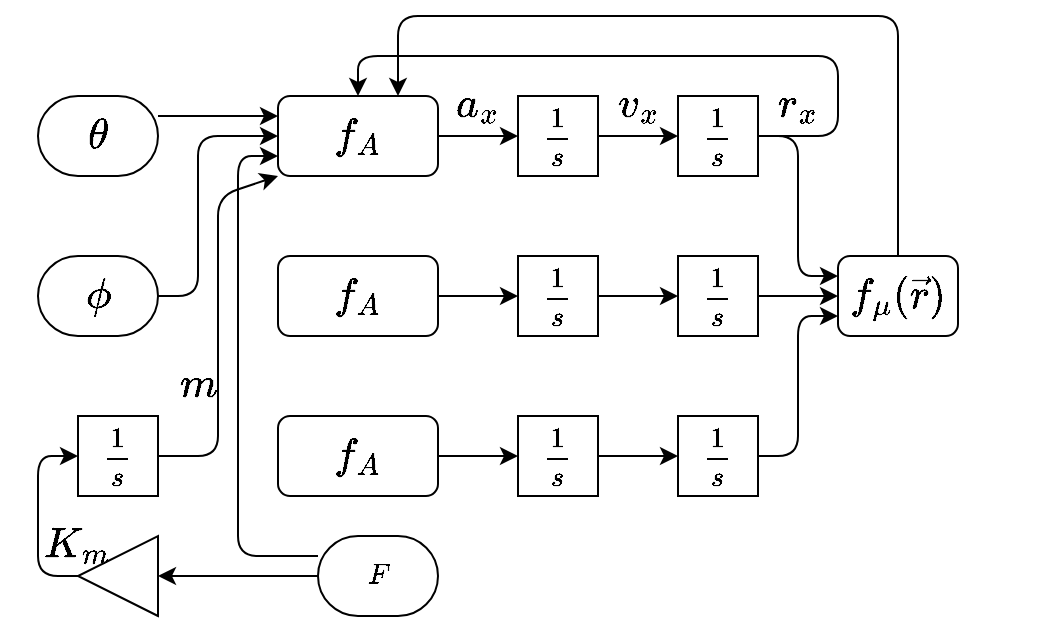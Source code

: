 <mxfile>
    <diagram id="YKh7LrF5BTuSwjBW5BxR" name="Page-1">
        <mxGraphModel dx="741" dy="545" grid="1" gridSize="10" guides="1" tooltips="1" connect="1" arrows="1" fold="1" page="1" pageScale="1" pageWidth="827" pageHeight="1169" math="1" shadow="0">
            <root>
                <mxCell id="0"/>
                <mxCell id="1" parent="0"/>
                <mxCell id="66" style="edgeStyle=none;html=1;entryX=0;entryY=0.25;entryDx=0;entryDy=0;exitX=1;exitY=0.25;exitDx=0;exitDy=0;" parent="1" source="uHtXdqYaOmYZvteWbgWJ-4" target="65" edge="1">
                    <mxGeometry relative="1" as="geometry"/>
                </mxCell>
                <mxCell id="uHtXdqYaOmYZvteWbgWJ-4" value="&lt;span style=&quot;font-size: 18px&quot;&gt;$$\theta$$&lt;/span&gt;" style="rounded=1;whiteSpace=wrap;html=1;arcSize=50;" parent="1" vertex="1">
                    <mxGeometry x="40" y="80" width="60" height="40" as="geometry"/>
                </mxCell>
                <mxCell id="75" style="edgeStyle=none;html=1;entryX=0;entryY=0.5;entryDx=0;entryDy=0;exitX=1;exitY=0.5;exitDx=0;exitDy=0;" parent="1" source="48" target="65" edge="1">
                    <mxGeometry relative="1" as="geometry">
                        <mxPoint x="130" y="140" as="targetPoint"/>
                        <Array as="points">
                            <mxPoint x="120" y="180"/>
                            <mxPoint x="120" y="100"/>
                        </Array>
                    </mxGeometry>
                </mxCell>
                <mxCell id="48" value="&lt;span style=&quot;font-size: 18px&quot;&gt;$$\phi$$&lt;/span&gt;" style="rounded=1;whiteSpace=wrap;html=1;arcSize=50;" parent="1" vertex="1">
                    <mxGeometry x="40" y="160" width="60" height="40" as="geometry"/>
                </mxCell>
                <mxCell id="76" style="edgeStyle=none;html=1;entryX=0;entryY=0.5;entryDx=0;entryDy=0;exitX=1;exitY=0.5;exitDx=0;exitDy=0;startArrow=none;" parent="1" source="92" target="86" edge="1">
                    <mxGeometry relative="1" as="geometry">
                        <Array as="points">
                            <mxPoint x="40" y="320"/>
                            <mxPoint x="40" y="260"/>
                        </Array>
                    </mxGeometry>
                </mxCell>
                <mxCell id="90" style="edgeStyle=none;html=1;entryX=0;entryY=0.75;entryDx=0;entryDy=0;exitX=0;exitY=0.25;exitDx=0;exitDy=0;" edge="1" parent="1" source="49" target="65">
                    <mxGeometry relative="1" as="geometry">
                        <Array as="points">
                            <mxPoint x="140" y="310"/>
                            <mxPoint x="140" y="110"/>
                        </Array>
                    </mxGeometry>
                </mxCell>
                <mxCell id="49" value="&lt;font face=&quot;Times New Roman&quot; style=&quot;font-size: 14px&quot;&gt;$$F$$&lt;/font&gt;" style="rounded=1;whiteSpace=wrap;html=1;arcSize=50;" parent="1" vertex="1">
                    <mxGeometry x="180" y="300" width="60" height="40" as="geometry"/>
                </mxCell>
                <mxCell id="57" style="edgeStyle=none;html=1;entryX=0;entryY=0.5;entryDx=0;entryDy=0;" parent="1" source="51" target="54" edge="1">
                    <mxGeometry relative="1" as="geometry"/>
                </mxCell>
                <mxCell id="51" value="$$\frac{1}{s}$$" style="whiteSpace=wrap;html=1;aspect=fixed;" parent="1" vertex="1">
                    <mxGeometry x="280" y="80" width="40" height="40" as="geometry"/>
                </mxCell>
                <mxCell id="58" style="edgeStyle=none;html=1;entryX=0;entryY=0.5;entryDx=0;entryDy=0;" parent="1" source="52" target="55" edge="1">
                    <mxGeometry relative="1" as="geometry"/>
                </mxCell>
                <mxCell id="52" value="$$\frac{1}{s}$$" style="whiteSpace=wrap;html=1;aspect=fixed;" parent="1" vertex="1">
                    <mxGeometry x="280" y="160" width="40" height="40" as="geometry"/>
                </mxCell>
                <mxCell id="59" style="edgeStyle=none;html=1;entryX=0;entryY=0.5;entryDx=0;entryDy=0;" parent="1" source="53" target="56" edge="1">
                    <mxGeometry relative="1" as="geometry"/>
                </mxCell>
                <mxCell id="53" value="$$\frac{1}{s}$$" style="whiteSpace=wrap;html=1;aspect=fixed;" parent="1" vertex="1">
                    <mxGeometry x="280" y="240" width="40" height="40" as="geometry"/>
                </mxCell>
                <mxCell id="61" style="edgeStyle=none;html=1;entryX=0;entryY=0.25;entryDx=0;entryDy=0;" parent="1" source="54" target="60" edge="1">
                    <mxGeometry relative="1" as="geometry">
                        <Array as="points">
                            <mxPoint x="420" y="100"/>
                            <mxPoint x="420" y="170"/>
                        </Array>
                    </mxGeometry>
                </mxCell>
                <mxCell id="67" style="edgeStyle=none;html=1;entryX=0.5;entryY=0;entryDx=0;entryDy=0;exitX=1;exitY=0.5;exitDx=0;exitDy=0;" parent="1" source="54" target="65" edge="1">
                    <mxGeometry relative="1" as="geometry">
                        <mxPoint x="450" y="70" as="targetPoint"/>
                        <Array as="points">
                            <mxPoint x="440" y="100"/>
                            <mxPoint x="440" y="60"/>
                            <mxPoint x="200" y="60"/>
                        </Array>
                    </mxGeometry>
                </mxCell>
                <mxCell id="54" value="$$\frac{1}{s}$$" style="whiteSpace=wrap;html=1;aspect=fixed;" parent="1" vertex="1">
                    <mxGeometry x="360" y="80" width="40" height="40" as="geometry"/>
                </mxCell>
                <mxCell id="89" style="edgeStyle=none;html=1;entryX=0;entryY=0.5;entryDx=0;entryDy=0;fontSize=18;" parent="1" source="55" target="60" edge="1">
                    <mxGeometry relative="1" as="geometry"/>
                </mxCell>
                <mxCell id="55" value="$$\frac{1}{s}$$" style="whiteSpace=wrap;html=1;aspect=fixed;" parent="1" vertex="1">
                    <mxGeometry x="360" y="160" width="40" height="40" as="geometry"/>
                </mxCell>
                <mxCell id="63" style="edgeStyle=none;html=1;entryX=0;entryY=0.75;entryDx=0;entryDy=0;" parent="1" source="56" target="60" edge="1">
                    <mxGeometry relative="1" as="geometry">
                        <Array as="points">
                            <mxPoint x="420" y="260"/>
                            <mxPoint x="420" y="190"/>
                        </Array>
                    </mxGeometry>
                </mxCell>
                <mxCell id="56" value="$$\frac{1}{s}$$" style="whiteSpace=wrap;html=1;aspect=fixed;" parent="1" vertex="1">
                    <mxGeometry x="360" y="240" width="40" height="40" as="geometry"/>
                </mxCell>
                <mxCell id="68" style="edgeStyle=none;html=1;entryX=0.75;entryY=0;entryDx=0;entryDy=0;exitX=0.5;exitY=0;exitDx=0;exitDy=0;" parent="1" source="60" target="65" edge="1">
                    <mxGeometry relative="1" as="geometry">
                        <Array as="points">
                            <mxPoint x="470" y="40"/>
                            <mxPoint x="220" y="40"/>
                        </Array>
                    </mxGeometry>
                </mxCell>
                <mxCell id="60" value="&lt;span&gt;$$f_\mu(\vec{r})$$&lt;/span&gt;" style="rounded=1;whiteSpace=wrap;html=1;fontSize=18;" parent="1" vertex="1">
                    <mxGeometry x="440" y="160" width="60" height="40" as="geometry"/>
                </mxCell>
                <mxCell id="69" style="edgeStyle=none;html=1;entryX=0;entryY=0.5;entryDx=0;entryDy=0;" parent="1" source="65" target="51" edge="1">
                    <mxGeometry relative="1" as="geometry"/>
                </mxCell>
                <mxCell id="65" value="&lt;span&gt;$$f_A$$&lt;/span&gt;" style="rounded=1;whiteSpace=wrap;html=1;fontSize=18;" parent="1" vertex="1">
                    <mxGeometry x="160" y="80" width="80" height="40" as="geometry"/>
                </mxCell>
                <mxCell id="73" style="edgeStyle=none;html=1;entryX=0;entryY=0.5;entryDx=0;entryDy=0;" parent="1" source="70" target="52" edge="1">
                    <mxGeometry relative="1" as="geometry"/>
                </mxCell>
                <mxCell id="70" value="&lt;span&gt;$$f_A$$&lt;/span&gt;" style="rounded=1;whiteSpace=wrap;html=1;fontSize=18;" parent="1" vertex="1">
                    <mxGeometry x="160" y="160" width="80" height="40" as="geometry"/>
                </mxCell>
                <mxCell id="72" style="edgeStyle=none;html=1;entryX=0;entryY=0.5;entryDx=0;entryDy=0;" parent="1" source="71" target="53" edge="1">
                    <mxGeometry relative="1" as="geometry"/>
                </mxCell>
                <mxCell id="71" value="&lt;span&gt;$$f_A$$&lt;/span&gt;" style="rounded=1;whiteSpace=wrap;html=1;fontSize=18;" parent="1" vertex="1">
                    <mxGeometry x="160" y="240" width="80" height="40" as="geometry"/>
                </mxCell>
                <mxCell id="77" value="&lt;font style=&quot;font-size: 18px&quot;&gt;$$r_x$$&lt;/font&gt;" style="text;html=1;strokeColor=none;fillColor=none;align=center;verticalAlign=middle;whiteSpace=wrap;rounded=0;" parent="1" vertex="1">
                    <mxGeometry x="390" y="70" width="60" height="30" as="geometry"/>
                </mxCell>
                <mxCell id="79" value="&lt;font style=&quot;font-size: 18px&quot;&gt;$$v_x$$&lt;/font&gt;" style="text;html=1;strokeColor=none;fillColor=none;align=center;verticalAlign=middle;whiteSpace=wrap;rounded=0;" parent="1" vertex="1">
                    <mxGeometry x="310" y="70" width="60" height="30" as="geometry"/>
                </mxCell>
                <mxCell id="80" value="&lt;font style=&quot;font-size: 18px&quot;&gt;$$a_x$$&lt;/font&gt;" style="text;html=1;strokeColor=none;fillColor=none;align=center;verticalAlign=middle;whiteSpace=wrap;rounded=0;" parent="1" vertex="1">
                    <mxGeometry x="230" y="70" width="60" height="30" as="geometry"/>
                </mxCell>
                <mxCell id="87" style="edgeStyle=none;html=1;fontSize=18;exitX=1;exitY=0.5;exitDx=0;exitDy=0;entryX=0;entryY=1;entryDx=0;entryDy=0;" parent="1" source="86" target="65" edge="1">
                    <mxGeometry relative="1" as="geometry">
                        <Array as="points">
                            <mxPoint x="130" y="260"/>
                            <mxPoint x="130" y="130"/>
                        </Array>
                        <mxPoint x="160" y="140" as="targetPoint"/>
                    </mxGeometry>
                </mxCell>
                <mxCell id="86" value="$$\frac{1}{s}$$" style="whiteSpace=wrap;html=1;aspect=fixed;" parent="1" vertex="1">
                    <mxGeometry x="60" y="240" width="40" height="40" as="geometry"/>
                </mxCell>
                <mxCell id="88" value="&lt;font style=&quot;font-size: 18px&quot;&gt;$$m$$&lt;/font&gt;" style="text;html=1;strokeColor=none;fillColor=none;align=center;verticalAlign=middle;whiteSpace=wrap;rounded=0;" parent="1" vertex="1">
                    <mxGeometry x="90" y="210" width="60" height="30" as="geometry"/>
                </mxCell>
                <mxCell id="92" value="" style="triangle;whiteSpace=wrap;html=1;rotation=0;direction=west;" vertex="1" parent="1">
                    <mxGeometry x="60" y="300" width="40" height="40" as="geometry"/>
                </mxCell>
                <mxCell id="94" style="edgeStyle=none;html=1;entryX=0;entryY=0.5;entryDx=0;entryDy=0;exitX=0;exitY=0.5;exitDx=0;exitDy=0;startArrow=none;" edge="1" parent="1" source="49" target="92">
                    <mxGeometry relative="1" as="geometry">
                        <Array as="points"/>
                        <mxPoint x="119.66" y="380" as="sourcePoint"/>
                        <mxPoint x="119.66" y="340" as="targetPoint"/>
                    </mxGeometry>
                </mxCell>
                <mxCell id="95" value="&lt;span style=&quot;font-size: 18px&quot;&gt;$$K_m$$&lt;/span&gt;" style="text;html=1;strokeColor=none;fillColor=none;align=center;verticalAlign=middle;whiteSpace=wrap;rounded=0;" vertex="1" parent="1">
                    <mxGeometry x="30" y="290" width="60" height="30" as="geometry"/>
                </mxCell>
            </root>
        </mxGraphModel>
    </diagram>
</mxfile>